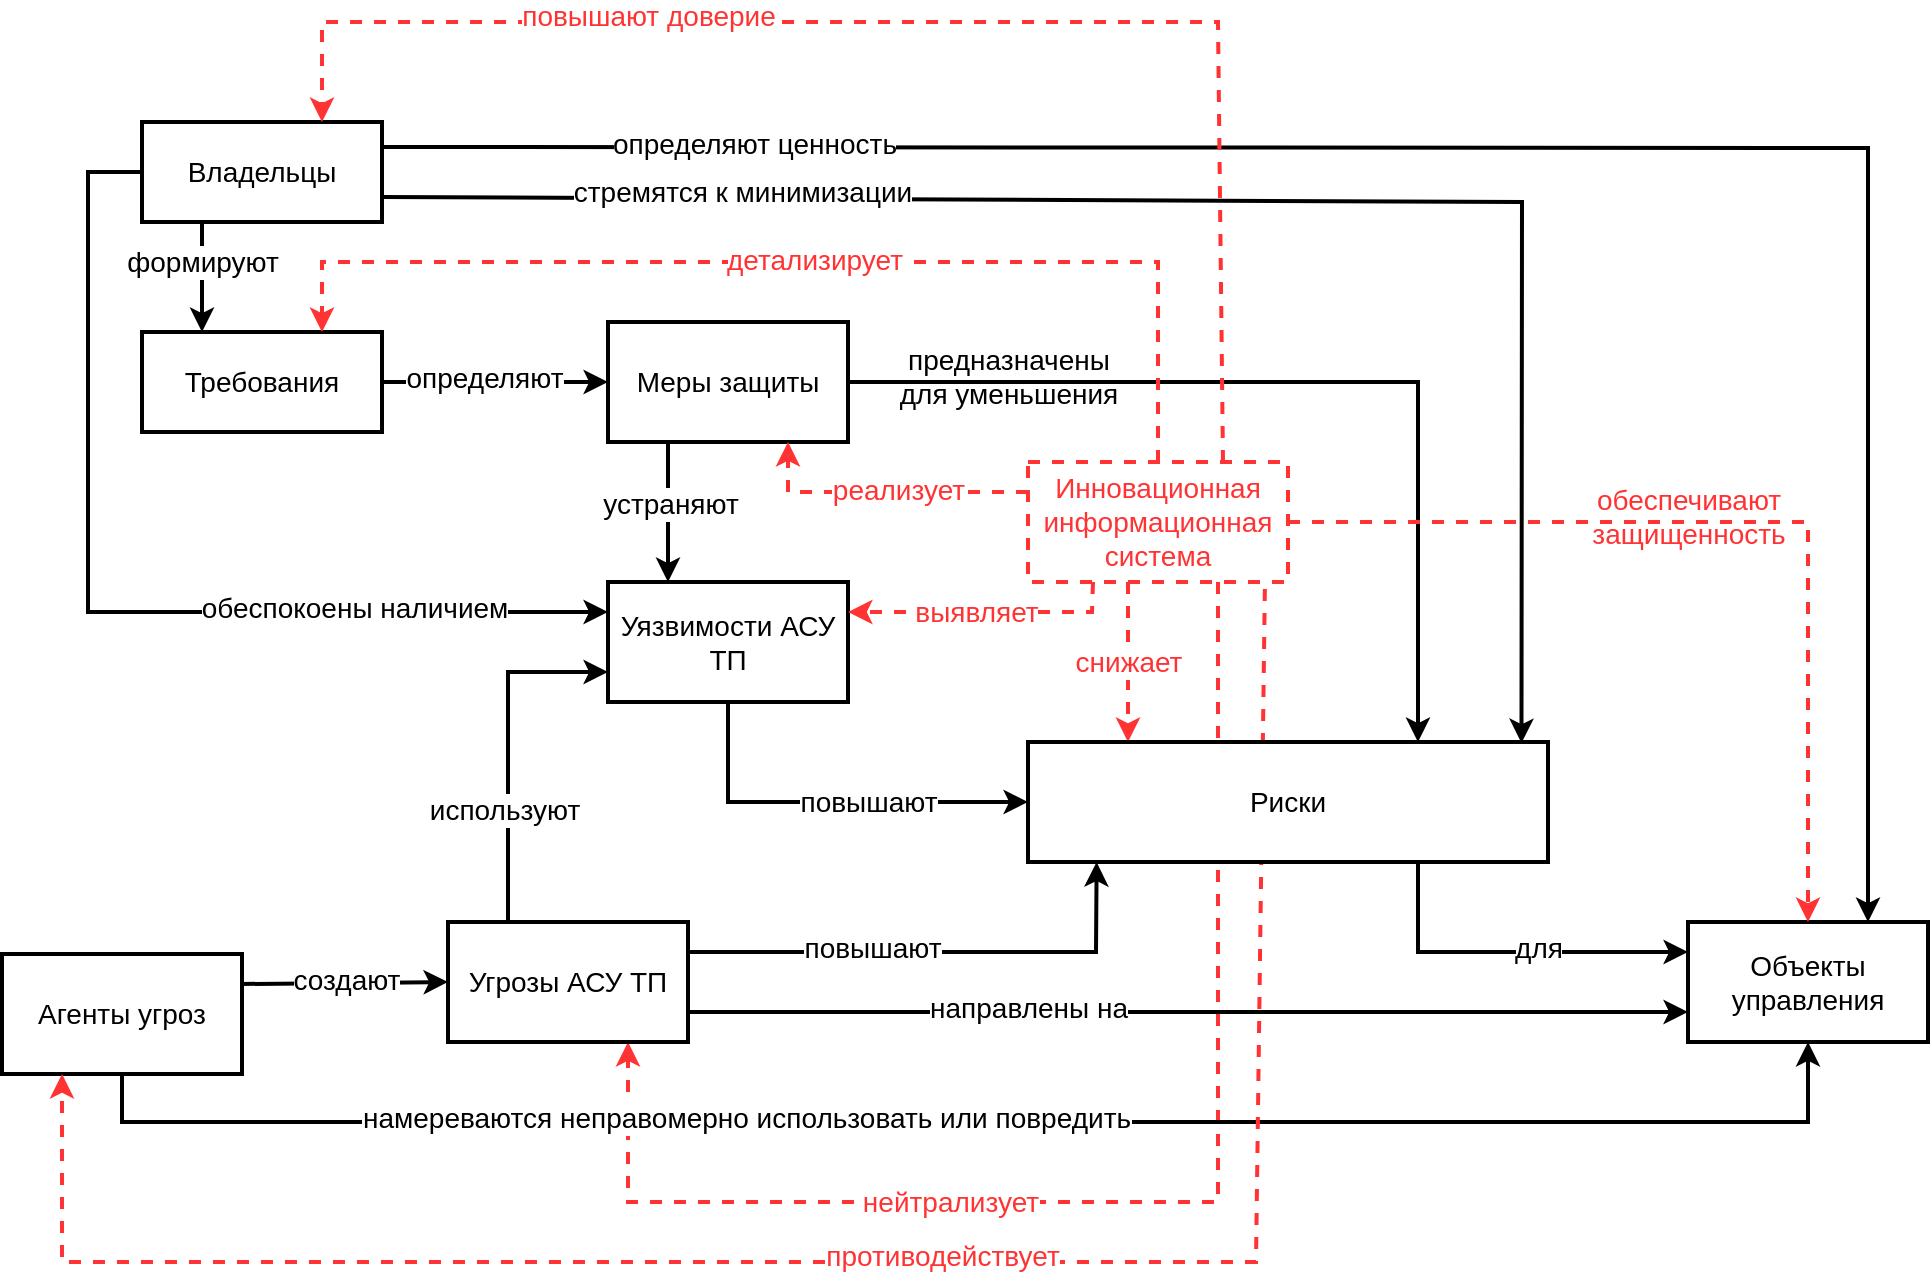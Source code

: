 <mxfile version="20.8.23" type="github" pages="2">
  <diagram id="_FuMK1yO9MMfsCDlHn89" name="Рисунок 1">
    <mxGraphModel dx="794" dy="430" grid="1" gridSize="10" guides="1" tooltips="1" connect="1" arrows="1" fold="1" page="1" pageScale="1" pageWidth="827" pageHeight="1169" math="0" shadow="0">
      <root>
        <mxCell id="0" />
        <mxCell id="1" parent="0" />
        <mxCell id="qNDe6ao0udIDiPP7HFIi-1" value="" style="endArrow=classic;html=1;rounded=0;dashed=1;strokeColor=#FF3333;strokeWidth=2;fontSize=14;fontColor=#FF3333;exitX=0.75;exitY=1;exitDx=0;exitDy=0;entryX=0.75;entryY=1;entryDx=0;entryDy=0;" parent="1" edge="1">
          <mxGeometry width="50" height="50" relative="1" as="geometry">
            <mxPoint x="1205" y="320" as="sourcePoint" />
            <mxPoint x="910" y="550" as="targetPoint" />
            <Array as="points">
              <mxPoint x="1205" y="630" />
              <mxPoint x="910" y="630" />
            </Array>
          </mxGeometry>
        </mxCell>
        <mxCell id="qNDe6ao0udIDiPP7HFIi-2" value="нейтрализует" style="edgeLabel;html=1;align=center;verticalAlign=middle;resizable=0;points=[];fontSize=14;fontColor=#FF3333;" parent="qNDe6ao0udIDiPP7HFIi-1" vertex="1" connectable="0">
          <mxGeometry x="0.493" y="1" relative="1" as="geometry">
            <mxPoint x="67" y="-1" as="offset" />
          </mxGeometry>
        </mxCell>
        <mxCell id="qNDe6ao0udIDiPP7HFIi-3" value="&lt;font style=&quot;font-size: 14px;&quot;&gt;Владельцы&lt;/font&gt;" style="rounded=0;whiteSpace=wrap;html=1;strokeWidth=2;" parent="1" vertex="1">
          <mxGeometry x="667" y="90" width="120" height="50" as="geometry" />
        </mxCell>
        <mxCell id="qNDe6ao0udIDiPP7HFIi-4" value="&lt;font style=&quot;font-size: 14px;&quot;&gt;Требования&lt;/font&gt;" style="rounded=0;whiteSpace=wrap;html=1;strokeWidth=2;fontSize=13;" parent="1" vertex="1">
          <mxGeometry x="667" y="195" width="120" height="50" as="geometry" />
        </mxCell>
        <mxCell id="qNDe6ao0udIDiPP7HFIi-5" value="" style="endArrow=classic;html=1;rounded=0;fontSize=14;exitX=0.25;exitY=1;exitDx=0;exitDy=0;entryX=0.25;entryY=0;entryDx=0;entryDy=0;strokeWidth=2;" parent="1" source="qNDe6ao0udIDiPP7HFIi-3" target="qNDe6ao0udIDiPP7HFIi-4" edge="1">
          <mxGeometry width="50" height="50" relative="1" as="geometry">
            <mxPoint x="420" y="180" as="sourcePoint" />
            <mxPoint x="470" y="130" as="targetPoint" />
          </mxGeometry>
        </mxCell>
        <mxCell id="qNDe6ao0udIDiPP7HFIi-6" value="формируют" style="edgeLabel;html=1;align=center;verticalAlign=middle;resizable=0;points=[];fontSize=14;labelBackgroundColor=default;labelBorderColor=none;" parent="qNDe6ao0udIDiPP7HFIi-5" vertex="1" connectable="0">
          <mxGeometry x="-0.633" y="-3" relative="1" as="geometry">
            <mxPoint x="3" y="10" as="offset" />
          </mxGeometry>
        </mxCell>
        <mxCell id="qNDe6ao0udIDiPP7HFIi-7" value="Меры защиты" style="rounded=0;whiteSpace=wrap;html=1;labelBackgroundColor=default;labelBorderColor=none;strokeWidth=2;fontSize=14;" parent="1" vertex="1">
          <mxGeometry x="900" y="190" width="120" height="60" as="geometry" />
        </mxCell>
        <mxCell id="qNDe6ao0udIDiPP7HFIi-8" value="" style="endArrow=classic;html=1;rounded=0;strokeWidth=2;fontSize=14;entryX=0;entryY=0.5;entryDx=0;entryDy=0;exitX=1;exitY=0.5;exitDx=0;exitDy=0;" parent="1" source="qNDe6ao0udIDiPP7HFIi-4" target="qNDe6ao0udIDiPP7HFIi-7" edge="1">
          <mxGeometry width="50" height="50" relative="1" as="geometry">
            <mxPoint x="560" y="180" as="sourcePoint" />
            <mxPoint x="610" y="130" as="targetPoint" />
          </mxGeometry>
        </mxCell>
        <mxCell id="qNDe6ao0udIDiPP7HFIi-9" value="определяют" style="edgeLabel;html=1;align=center;verticalAlign=middle;resizable=0;points=[];fontSize=14;" parent="qNDe6ao0udIDiPP7HFIi-8" vertex="1" connectable="0">
          <mxGeometry x="-0.331" y="2" relative="1" as="geometry">
            <mxPoint x="13" as="offset" />
          </mxGeometry>
        </mxCell>
        <mxCell id="qNDe6ao0udIDiPP7HFIi-10" value="Уязвимости АСУ ТП" style="rounded=0;whiteSpace=wrap;html=1;labelBackgroundColor=default;labelBorderColor=none;strokeWidth=2;fontSize=14;" parent="1" vertex="1">
          <mxGeometry x="900" y="320" width="120" height="60" as="geometry" />
        </mxCell>
        <mxCell id="qNDe6ao0udIDiPP7HFIi-11" value="" style="endArrow=classic;html=1;rounded=0;strokeWidth=2;fontSize=14;entryX=0.25;entryY=0;entryDx=0;entryDy=0;exitX=0.25;exitY=1;exitDx=0;exitDy=0;" parent="1" source="qNDe6ao0udIDiPP7HFIi-7" target="qNDe6ao0udIDiPP7HFIi-10" edge="1">
          <mxGeometry width="50" height="50" relative="1" as="geometry">
            <mxPoint x="540" y="150" as="sourcePoint" />
            <mxPoint x="590" y="100" as="targetPoint" />
          </mxGeometry>
        </mxCell>
        <mxCell id="qNDe6ao0udIDiPP7HFIi-12" value="устраняют" style="edgeLabel;html=1;align=center;verticalAlign=middle;resizable=0;points=[];fontSize=14;" parent="qNDe6ao0udIDiPP7HFIi-11" vertex="1" connectable="0">
          <mxGeometry x="0.224" y="1" relative="1" as="geometry">
            <mxPoint y="-12" as="offset" />
          </mxGeometry>
        </mxCell>
        <mxCell id="qNDe6ao0udIDiPP7HFIi-13" value="" style="endArrow=classic;html=1;rounded=0;strokeWidth=2;fontSize=14;exitX=0;exitY=0.5;exitDx=0;exitDy=0;entryX=0;entryY=0.25;entryDx=0;entryDy=0;" parent="1" source="qNDe6ao0udIDiPP7HFIi-3" target="qNDe6ao0udIDiPP7HFIi-10" edge="1">
          <mxGeometry width="50" height="50" relative="1" as="geometry">
            <mxPoint x="480" y="210" as="sourcePoint" />
            <mxPoint x="530" y="160" as="targetPoint" />
            <Array as="points">
              <mxPoint x="640" y="115" />
              <mxPoint x="640" y="335" />
            </Array>
          </mxGeometry>
        </mxCell>
        <mxCell id="qNDe6ao0udIDiPP7HFIi-14" value="обеспокоены наличием" style="edgeLabel;html=1;align=center;verticalAlign=middle;resizable=0;points=[];fontSize=14;" parent="qNDe6ao0udIDiPP7HFIi-13" vertex="1" connectable="0">
          <mxGeometry x="0.243" y="-1" relative="1" as="geometry">
            <mxPoint x="65" y="-3" as="offset" />
          </mxGeometry>
        </mxCell>
        <mxCell id="qNDe6ao0udIDiPP7HFIi-15" value="" style="endArrow=classic;html=1;rounded=0;strokeWidth=2;fontSize=14;exitX=0.5;exitY=1;exitDx=0;exitDy=0;entryX=0;entryY=0.5;entryDx=0;entryDy=0;" parent="1" source="qNDe6ao0udIDiPP7HFIi-10" target="qNDe6ao0udIDiPP7HFIi-53" edge="1">
          <mxGeometry width="50" height="50" relative="1" as="geometry">
            <mxPoint x="660" y="230" as="sourcePoint" />
            <mxPoint x="710" y="180" as="targetPoint" />
            <Array as="points">
              <mxPoint x="960" y="430" />
            </Array>
          </mxGeometry>
        </mxCell>
        <mxCell id="qNDe6ao0udIDiPP7HFIi-16" value="повышают" style="edgeLabel;html=1;align=center;verticalAlign=middle;resizable=0;points=[];fontSize=14;" parent="qNDe6ao0udIDiPP7HFIi-15" vertex="1" connectable="0">
          <mxGeometry x="-0.129" y="4" relative="1" as="geometry">
            <mxPoint x="33" y="4" as="offset" />
          </mxGeometry>
        </mxCell>
        <mxCell id="qNDe6ao0udIDiPP7HFIi-17" value="Угрозы АСУ ТП" style="rounded=0;whiteSpace=wrap;html=1;labelBackgroundColor=default;labelBorderColor=none;strokeWidth=2;fontSize=14;" parent="1" vertex="1">
          <mxGeometry x="820" y="490" width="120" height="60" as="geometry" />
        </mxCell>
        <mxCell id="qNDe6ao0udIDiPP7HFIi-18" value="" style="endArrow=classic;html=1;rounded=0;strokeWidth=2;fontSize=14;entryX=0;entryY=0.75;entryDx=0;entryDy=0;exitX=0.25;exitY=0;exitDx=0;exitDy=0;" parent="1" source="qNDe6ao0udIDiPP7HFIi-17" target="qNDe6ao0udIDiPP7HFIi-10" edge="1">
          <mxGeometry width="50" height="50" relative="1" as="geometry">
            <mxPoint x="740" y="380" as="sourcePoint" />
            <mxPoint x="790" y="330" as="targetPoint" />
            <Array as="points">
              <mxPoint x="850" y="365" />
            </Array>
          </mxGeometry>
        </mxCell>
        <mxCell id="qNDe6ao0udIDiPP7HFIi-19" value="используют" style="edgeLabel;html=1;align=center;verticalAlign=middle;resizable=0;points=[];fontSize=14;" parent="qNDe6ao0udIDiPP7HFIi-18" vertex="1" connectable="0">
          <mxGeometry x="-0.354" y="2" relative="1" as="geometry">
            <mxPoint as="offset" />
          </mxGeometry>
        </mxCell>
        <mxCell id="qNDe6ao0udIDiPP7HFIi-20" value="" style="endArrow=classic;html=1;rounded=0;strokeWidth=2;fontSize=14;entryX=0.132;entryY=1.001;entryDx=0;entryDy=0;exitX=1;exitY=0.25;exitDx=0;exitDy=0;entryPerimeter=0;" parent="1" source="qNDe6ao0udIDiPP7HFIi-17" target="qNDe6ao0udIDiPP7HFIi-53" edge="1">
          <mxGeometry width="50" height="50" relative="1" as="geometry">
            <mxPoint x="680" y="330" as="sourcePoint" />
            <mxPoint x="730" y="280" as="targetPoint" />
            <Array as="points">
              <mxPoint x="1144" y="505" />
            </Array>
          </mxGeometry>
        </mxCell>
        <mxCell id="qNDe6ao0udIDiPP7HFIi-21" value="повышают" style="edgeLabel;html=1;align=center;verticalAlign=middle;resizable=0;points=[];fontSize=14;" parent="qNDe6ao0udIDiPP7HFIi-20" vertex="1" connectable="0">
          <mxGeometry x="-0.563" y="2" relative="1" as="geometry">
            <mxPoint x="37" as="offset" />
          </mxGeometry>
        </mxCell>
        <mxCell id="qNDe6ao0udIDiPP7HFIi-22" value="Объекты управления" style="rounded=0;whiteSpace=wrap;html=1;labelBackgroundColor=default;labelBorderColor=none;strokeWidth=2;fontSize=14;" parent="1" vertex="1">
          <mxGeometry x="1440" y="490" width="120" height="60" as="geometry" />
        </mxCell>
        <mxCell id="qNDe6ao0udIDiPP7HFIi-23" value="" style="endArrow=classic;html=1;rounded=0;strokeWidth=2;fontSize=14;entryX=0;entryY=0.25;entryDx=0;entryDy=0;exitX=0.75;exitY=1;exitDx=0;exitDy=0;" parent="1" source="qNDe6ao0udIDiPP7HFIi-53" target="qNDe6ao0udIDiPP7HFIi-22" edge="1">
          <mxGeometry width="50" height="50" relative="1" as="geometry">
            <mxPoint x="1200" y="460" as="sourcePoint" />
            <mxPoint x="990" y="350" as="targetPoint" />
            <Array as="points">
              <mxPoint x="1305" y="505" />
            </Array>
          </mxGeometry>
        </mxCell>
        <mxCell id="qNDe6ao0udIDiPP7HFIi-24" value="для" style="edgeLabel;html=1;align=center;verticalAlign=middle;resizable=0;points=[];fontSize=14;" parent="qNDe6ao0udIDiPP7HFIi-23" vertex="1" connectable="0">
          <mxGeometry x="0.039" y="-1" relative="1" as="geometry">
            <mxPoint x="11" y="-3" as="offset" />
          </mxGeometry>
        </mxCell>
        <mxCell id="qNDe6ao0udIDiPP7HFIi-25" value="" style="endArrow=classic;html=1;rounded=0;strokeWidth=2;fontSize=14;entryX=0;entryY=0.75;entryDx=0;entryDy=0;exitX=1;exitY=0.75;exitDx=0;exitDy=0;" parent="1" source="qNDe6ao0udIDiPP7HFIi-17" target="qNDe6ao0udIDiPP7HFIi-22" edge="1">
          <mxGeometry width="50" height="50" relative="1" as="geometry">
            <mxPoint x="910" y="420" as="sourcePoint" />
            <mxPoint x="960" y="370" as="targetPoint" />
          </mxGeometry>
        </mxCell>
        <mxCell id="qNDe6ao0udIDiPP7HFIi-26" value="направлены на" style="edgeLabel;html=1;align=center;verticalAlign=middle;resizable=0;points=[];fontSize=14;" parent="qNDe6ao0udIDiPP7HFIi-25" vertex="1" connectable="0">
          <mxGeometry x="-0.122" relative="1" as="geometry">
            <mxPoint x="-50" y="-2" as="offset" />
          </mxGeometry>
        </mxCell>
        <mxCell id="qNDe6ao0udIDiPP7HFIi-27" value="Инновационная информационная система" style="rounded=0;whiteSpace=wrap;html=1;labelBackgroundColor=none;labelBorderColor=none;strokeWidth=2;fontSize=14;fontColor=#FF3333;strokeColor=#FF3333;dashed=1;" parent="1" vertex="1">
          <mxGeometry x="1110" y="260" width="130" height="60" as="geometry" />
        </mxCell>
        <mxCell id="qNDe6ao0udIDiPP7HFIi-28" value="" style="endArrow=classic;html=1;rounded=0;strokeWidth=2;fontSize=14;fontColor=#FF3333;entryX=0.75;entryY=1;entryDx=0;entryDy=0;exitX=0;exitY=0.25;exitDx=0;exitDy=0;strokeColor=#FF3333;dashed=1;" parent="1" source="qNDe6ao0udIDiPP7HFIi-27" target="qNDe6ao0udIDiPP7HFIi-7" edge="1">
          <mxGeometry width="50" height="50" relative="1" as="geometry">
            <mxPoint x="880" y="280" as="sourcePoint" />
            <mxPoint x="930" y="230" as="targetPoint" />
            <Array as="points">
              <mxPoint x="990" y="275" />
            </Array>
          </mxGeometry>
        </mxCell>
        <mxCell id="qNDe6ao0udIDiPP7HFIi-29" value="реализует" style="edgeLabel;html=1;align=center;verticalAlign=middle;resizable=0;points=[];fontSize=14;fontColor=#FF3333;" parent="qNDe6ao0udIDiPP7HFIi-28" vertex="1" connectable="0">
          <mxGeometry x="0.062" relative="1" as="geometry">
            <mxPoint x="12" y="-1" as="offset" />
          </mxGeometry>
        </mxCell>
        <mxCell id="qNDe6ao0udIDiPP7HFIi-30" value="" style="endArrow=classic;html=1;rounded=0;dashed=1;strokeColor=#FF3333;strokeWidth=2;fontSize=14;fontColor=#FF3333;entryX=1;entryY=0.25;entryDx=0;entryDy=0;exitX=0.25;exitY=1;exitDx=0;exitDy=0;" parent="1" source="qNDe6ao0udIDiPP7HFIi-27" target="qNDe6ao0udIDiPP7HFIi-10" edge="1">
          <mxGeometry width="50" height="50" relative="1" as="geometry">
            <mxPoint x="840" y="300" as="sourcePoint" />
            <mxPoint x="890" y="250" as="targetPoint" />
            <Array as="points">
              <mxPoint x="1142" y="335" />
            </Array>
          </mxGeometry>
        </mxCell>
        <mxCell id="qNDe6ao0udIDiPP7HFIi-31" value="выявляет" style="edgeLabel;html=1;align=center;verticalAlign=middle;resizable=0;points=[];fontSize=14;fontColor=#FF3333;" parent="qNDe6ao0udIDiPP7HFIi-30" vertex="1" connectable="0">
          <mxGeometry x="0.275" y="3" relative="1" as="geometry">
            <mxPoint x="14" y="-3" as="offset" />
          </mxGeometry>
        </mxCell>
        <mxCell id="qNDe6ao0udIDiPP7HFIi-32" value="" style="endArrow=classic;html=1;rounded=0;dashed=1;strokeColor=#FF3333;strokeWidth=2;fontSize=14;fontColor=#FF3333;entryX=0.25;entryY=0;entryDx=0;entryDy=0;exitX=0.5;exitY=1;exitDx=0;exitDy=0;" parent="1" edge="1">
          <mxGeometry width="50" height="50" relative="1" as="geometry">
            <mxPoint x="1160" y="320" as="sourcePoint" />
            <mxPoint x="1160" y="400" as="targetPoint" />
          </mxGeometry>
        </mxCell>
        <mxCell id="qNDe6ao0udIDiPP7HFIi-33" value="снижает" style="edgeLabel;html=1;align=center;verticalAlign=middle;resizable=0;points=[];fontSize=14;fontColor=#FF3333;" parent="qNDe6ao0udIDiPP7HFIi-32" vertex="1" connectable="0">
          <mxGeometry x="0.279" y="-1" relative="1" as="geometry">
            <mxPoint x="1" y="-11" as="offset" />
          </mxGeometry>
        </mxCell>
        <mxCell id="qNDe6ao0udIDiPP7HFIi-34" value="" style="endArrow=classic;html=1;rounded=0;strokeColor=#000000;strokeWidth=2;fontSize=14;fontColor=#FF3333;entryX=0.75;entryY=0;entryDx=0;entryDy=0;exitX=1;exitY=0.5;exitDx=0;exitDy=0;" parent="1" source="qNDe6ao0udIDiPP7HFIi-7" target="qNDe6ao0udIDiPP7HFIi-53" edge="1">
          <mxGeometry width="50" height="50" relative="1" as="geometry">
            <mxPoint x="870" y="310" as="sourcePoint" />
            <mxPoint x="920" y="260" as="targetPoint" />
            <Array as="points">
              <mxPoint x="1305" y="220" />
            </Array>
          </mxGeometry>
        </mxCell>
        <mxCell id="qNDe6ao0udIDiPP7HFIi-35" value="предназначены &lt;br&gt;для уменьшения" style="edgeLabel;html=1;align=center;verticalAlign=middle;resizable=0;points=[];fontSize=14;fontColor=#000000;labelBackgroundColor=none;" parent="qNDe6ao0udIDiPP7HFIi-34" vertex="1" connectable="0">
          <mxGeometry x="-0.727" y="-3" relative="1" as="geometry">
            <mxPoint x="16" y="-6" as="offset" />
          </mxGeometry>
        </mxCell>
        <mxCell id="qNDe6ao0udIDiPP7HFIi-36" value="Агенты угроз" style="rounded=0;whiteSpace=wrap;html=1;labelBackgroundColor=none;labelBorderColor=none;strokeColor=#000000;strokeWidth=2;fontSize=14;fontColor=#000000;" parent="1" vertex="1">
          <mxGeometry x="597" y="506" width="120" height="60" as="geometry" />
        </mxCell>
        <mxCell id="qNDe6ao0udIDiPP7HFIi-37" value="" style="endArrow=classic;html=1;rounded=0;strokeColor=#000000;strokeWidth=2;fontSize=14;fontColor=#000000;entryX=0;entryY=0.5;entryDx=0;entryDy=0;exitX=1;exitY=0.25;exitDx=0;exitDy=0;" parent="1" source="qNDe6ao0udIDiPP7HFIi-36" target="qNDe6ao0udIDiPP7HFIi-17" edge="1">
          <mxGeometry width="50" height="50" relative="1" as="geometry">
            <mxPoint x="470" y="450" as="sourcePoint" />
            <mxPoint x="520" y="400" as="targetPoint" />
          </mxGeometry>
        </mxCell>
        <mxCell id="qNDe6ao0udIDiPP7HFIi-38" value="создают" style="edgeLabel;html=1;align=center;verticalAlign=middle;resizable=0;points=[];fontSize=14;fontColor=#000000;" parent="qNDe6ao0udIDiPP7HFIi-37" vertex="1" connectable="0">
          <mxGeometry x="-0.244" y="3" relative="1" as="geometry">
            <mxPoint x="13" y="1" as="offset" />
          </mxGeometry>
        </mxCell>
        <mxCell id="qNDe6ao0udIDiPP7HFIi-39" value="" style="endArrow=classic;html=1;rounded=0;strokeColor=#000000;strokeWidth=2;fontSize=14;fontColor=#000000;exitX=1;exitY=0.25;exitDx=0;exitDy=0;entryX=0.75;entryY=0;entryDx=0;entryDy=0;" parent="1" source="qNDe6ao0udIDiPP7HFIi-3" target="qNDe6ao0udIDiPP7HFIi-22" edge="1">
          <mxGeometry width="50" height="50" relative="1" as="geometry">
            <mxPoint x="1150" y="380" as="sourcePoint" />
            <mxPoint x="1200" y="330" as="targetPoint" />
            <Array as="points">
              <mxPoint x="1530" y="103" />
            </Array>
          </mxGeometry>
        </mxCell>
        <mxCell id="qNDe6ao0udIDiPP7HFIi-40" value="определяют ценность" style="edgeLabel;html=1;align=center;verticalAlign=middle;resizable=0;points=[];fontSize=14;fontColor=#000000;" parent="qNDe6ao0udIDiPP7HFIi-39" vertex="1" connectable="0">
          <mxGeometry x="-0.671" y="2" relative="1" as="geometry">
            <mxPoint as="offset" />
          </mxGeometry>
        </mxCell>
        <mxCell id="qNDe6ao0udIDiPP7HFIi-41" value="" style="endArrow=classic;html=1;rounded=0;strokeColor=#000000;strokeWidth=2;fontSize=14;fontColor=#000000;exitX=1;exitY=0.75;exitDx=0;exitDy=0;entryX=0.949;entryY=0.009;entryDx=0;entryDy=0;entryPerimeter=0;" parent="1" source="qNDe6ao0udIDiPP7HFIi-3" target="qNDe6ao0udIDiPP7HFIi-53" edge="1">
          <mxGeometry width="50" height="50" relative="1" as="geometry">
            <mxPoint x="880" y="350" as="sourcePoint" />
            <mxPoint x="930" y="300" as="targetPoint" />
            <Array as="points">
              <mxPoint x="1357" y="130" />
            </Array>
          </mxGeometry>
        </mxCell>
        <mxCell id="qNDe6ao0udIDiPP7HFIi-42" value="стремятся к минимизации" style="edgeLabel;html=1;align=center;verticalAlign=middle;resizable=0;points=[];fontSize=14;fontColor=#000000;" parent="qNDe6ao0udIDiPP7HFIi-41" vertex="1" connectable="0">
          <mxGeometry x="-0.761" y="3" relative="1" as="geometry">
            <mxPoint x="79" as="offset" />
          </mxGeometry>
        </mxCell>
        <mxCell id="qNDe6ao0udIDiPP7HFIi-43" value="" style="endArrow=classic;html=1;rounded=0;strokeColor=#000000;strokeWidth=2;fontSize=14;fontColor=#000000;exitX=0.5;exitY=1;exitDx=0;exitDy=0;entryX=0.5;entryY=1;entryDx=0;entryDy=0;" parent="1" source="qNDe6ao0udIDiPP7HFIi-36" target="qNDe6ao0udIDiPP7HFIi-22" edge="1">
          <mxGeometry width="50" height="50" relative="1" as="geometry">
            <mxPoint x="650" y="450" as="sourcePoint" />
            <mxPoint x="700" y="400" as="targetPoint" />
            <Array as="points">
              <mxPoint x="657" y="590" />
              <mxPoint x="1500" y="590" />
            </Array>
          </mxGeometry>
        </mxCell>
        <mxCell id="qNDe6ao0udIDiPP7HFIi-44" value="намереваются неправомерно использовать или повредить" style="edgeLabel;html=1;align=center;verticalAlign=middle;resizable=0;points=[];fontSize=14;fontColor=#000000;labelBackgroundColor=default;" parent="qNDe6ao0udIDiPP7HFIi-43" vertex="1" connectable="0">
          <mxGeometry x="-0.453" y="3" relative="1" as="geometry">
            <mxPoint x="88" y="1" as="offset" />
          </mxGeometry>
        </mxCell>
        <mxCell id="qNDe6ao0udIDiPP7HFIi-45" value="" style="endArrow=classic;html=1;rounded=0;strokeColor=#FF3333;strokeWidth=2;fontSize=14;fontColor=#000000;dashed=1;exitX=1;exitY=0.5;exitDx=0;exitDy=0;entryX=0.5;entryY=0;entryDx=0;entryDy=0;" parent="1" source="qNDe6ao0udIDiPP7HFIi-27" target="qNDe6ao0udIDiPP7HFIi-22" edge="1">
          <mxGeometry width="50" height="50" relative="1" as="geometry">
            <mxPoint x="1210" y="390" as="sourcePoint" />
            <mxPoint x="1260" y="340" as="targetPoint" />
            <Array as="points">
              <mxPoint x="1500" y="290" />
            </Array>
          </mxGeometry>
        </mxCell>
        <mxCell id="qNDe6ao0udIDiPP7HFIi-46" value="обеспечивают &lt;br&gt;защищенность" style="edgeLabel;html=1;align=center;verticalAlign=middle;resizable=0;points=[];fontSize=14;fontColor=#FF3333;labelBackgroundColor=none;" parent="qNDe6ao0udIDiPP7HFIi-45" vertex="1" connectable="0">
          <mxGeometry x="-0.574" y="2" relative="1" as="geometry">
            <mxPoint x="102" y="-1" as="offset" />
          </mxGeometry>
        </mxCell>
        <mxCell id="qNDe6ao0udIDiPP7HFIi-47" value="" style="endArrow=classic;html=1;rounded=0;dashed=1;strokeColor=#FF3333;strokeWidth=2;fontSize=14;fontColor=#FF3333;entryX=0.75;entryY=0;entryDx=0;entryDy=0;exitX=0.75;exitY=0;exitDx=0;exitDy=0;" parent="1" source="qNDe6ao0udIDiPP7HFIi-27" target="qNDe6ao0udIDiPP7HFIi-3" edge="1">
          <mxGeometry width="50" height="50" relative="1" as="geometry">
            <mxPoint x="1040" y="380" as="sourcePoint" />
            <mxPoint x="1090" y="330" as="targetPoint" />
            <Array as="points">
              <mxPoint x="1205" y="40" />
              <mxPoint x="757" y="40" />
            </Array>
          </mxGeometry>
        </mxCell>
        <mxCell id="qNDe6ao0udIDiPP7HFIi-48" value="повышают доверие" style="edgeLabel;html=1;align=center;verticalAlign=middle;resizable=0;points=[];fontSize=14;fontColor=#FF3333;" parent="qNDe6ao0udIDiPP7HFIi-47" vertex="1" connectable="0">
          <mxGeometry x="0.406" y="-3" relative="1" as="geometry">
            <mxPoint as="offset" />
          </mxGeometry>
        </mxCell>
        <mxCell id="qNDe6ao0udIDiPP7HFIi-49" value="" style="endArrow=classic;html=1;rounded=0;dashed=1;strokeColor=#FF3333;strokeWidth=2;fontSize=14;fontColor=#FF3333;entryX=0.75;entryY=0;entryDx=0;entryDy=0;exitX=0.5;exitY=0;exitDx=0;exitDy=0;" parent="1" source="qNDe6ao0udIDiPP7HFIi-27" target="qNDe6ao0udIDiPP7HFIi-4" edge="1">
          <mxGeometry width="50" height="50" relative="1" as="geometry">
            <mxPoint x="990" y="240" as="sourcePoint" />
            <mxPoint x="1040" y="190" as="targetPoint" />
            <Array as="points">
              <mxPoint x="1175" y="160" />
              <mxPoint x="757" y="160" />
            </Array>
          </mxGeometry>
        </mxCell>
        <mxCell id="qNDe6ao0udIDiPP7HFIi-50" value="детализирует" style="edgeLabel;html=1;align=center;verticalAlign=middle;resizable=0;points=[];fontSize=14;fontColor=#FF3333;" parent="qNDe6ao0udIDiPP7HFIi-49" vertex="1" connectable="0">
          <mxGeometry x="-0.014" relative="1" as="geometry">
            <mxPoint y="-1" as="offset" />
          </mxGeometry>
        </mxCell>
        <mxCell id="qNDe6ao0udIDiPP7HFIi-51" value="" style="endArrow=classic;html=1;rounded=0;dashed=1;strokeColor=#FF3333;strokeWidth=2;fontSize=14;fontColor=#FF3333;exitX=0.911;exitY=1.059;exitDx=0;exitDy=0;exitPerimeter=0;entryX=0.25;entryY=1;entryDx=0;entryDy=0;" parent="1" source="qNDe6ao0udIDiPP7HFIi-27" target="qNDe6ao0udIDiPP7HFIi-36" edge="1">
          <mxGeometry width="50" height="50" relative="1" as="geometry">
            <mxPoint x="1130" y="490" as="sourcePoint" />
            <mxPoint x="1180" y="440" as="targetPoint" />
            <Array as="points">
              <mxPoint x="1224" y="660" />
              <mxPoint x="627" y="660" />
            </Array>
          </mxGeometry>
        </mxCell>
        <mxCell id="qNDe6ao0udIDiPP7HFIi-52" value="противодействует" style="edgeLabel;html=1;align=center;verticalAlign=middle;resizable=0;points=[];fontSize=14;fontColor=#FF3333;" parent="qNDe6ao0udIDiPP7HFIi-51" vertex="1" connectable="0">
          <mxGeometry x="0.254" y="-4" relative="1" as="geometry">
            <mxPoint x="150" y="1" as="offset" />
          </mxGeometry>
        </mxCell>
        <mxCell id="qNDe6ao0udIDiPP7HFIi-53" value="Риски" style="rounded=0;whiteSpace=wrap;html=1;labelBackgroundColor=default;labelBorderColor=none;strokeWidth=2;fontSize=14;" parent="1" vertex="1">
          <mxGeometry x="1110" y="400" width="260" height="60" as="geometry" />
        </mxCell>
      </root>
    </mxGraphModel>
  </diagram>
  <diagram name="Рисунок 2" id="QRM4y5uNWgcde4-MNsDq">
    <mxGraphModel dx="1621" dy="430" grid="1" gridSize="10" guides="1" tooltips="1" connect="1" arrows="1" fold="1" page="1" pageScale="1" pageWidth="827" pageHeight="1169" math="0" shadow="0">
      <root>
        <mxCell id="0" />
        <mxCell id="1" parent="0" />
        <mxCell id="m5aZgQxhw55R0HQJS1Za-1" value="" style="rounded=0;whiteSpace=wrap;html=1;fontFamily=Helvetica;fontSize=14;labelBackgroundColor=none;fontColor=none;noLabel=1;dashed=1;strokeColor=#000000;" parent="1" vertex="1">
          <mxGeometry x="582" y="120" width="488" height="290" as="geometry" />
        </mxCell>
        <mxCell id="m5aZgQxhw55R0HQJS1Za-2" value="&lt;font style=&quot;font-size: 14px;&quot;&gt;Клиент&lt;/font&gt;" style="rounded=1;whiteSpace=wrap;html=1;fontFamily=Helvetica;strokeColor=#000000;" parent="1" vertex="1">
          <mxGeometry x="-170" y="170" width="110" height="320" as="geometry" />
        </mxCell>
        <mxCell id="m5aZgQxhw55R0HQJS1Za-3" value="&lt;span style=&quot;color: rgb(32, 33, 36); text-align: start; background-color: rgb(255, 255, 255);&quot;&gt;&lt;font style=&quot;font-size: 14px;&quot;&gt;Сеть доставки контента&lt;/font&gt;&lt;/span&gt;" style="rounded=1;whiteSpace=wrap;html=1;fontFamily=Helvetica;strokeColor=#000000;" parent="1" vertex="1">
          <mxGeometry x="60" y="430" width="120" height="60" as="geometry" />
        </mxCell>
        <mxCell id="m5aZgQxhw55R0HQJS1Za-4" value="" style="endArrow=classic;html=1;rounded=0;fontFamily=Helvetica;fontSize=14;exitX=0;exitY=0.5;exitDx=0;exitDy=0;strokeWidth=2;entryX=1.006;entryY=0.906;entryDx=0;entryDy=0;entryPerimeter=0;strokeColor=#000000;" parent="1" source="m5aZgQxhw55R0HQJS1Za-3" target="m5aZgQxhw55R0HQJS1Za-2" edge="1">
          <mxGeometry width="50" height="50" relative="1" as="geometry">
            <mxPoint x="110" y="460" as="sourcePoint" />
            <mxPoint x="20" y="460" as="targetPoint" />
          </mxGeometry>
        </mxCell>
        <mxCell id="hM84XzbRdQ5zdXYD_yCD-5" value="Предоставление &lt;br&gt;контента и услуг" style="edgeLabel;html=1;align=center;verticalAlign=middle;resizable=0;points=[];labelBackgroundColor=none;" vertex="1" connectable="0" parent="m5aZgQxhw55R0HQJS1Za-4">
          <mxGeometry x="0.315" y="-1" relative="1" as="geometry">
            <mxPoint x="20" as="offset" />
          </mxGeometry>
        </mxCell>
        <mxCell id="m5aZgQxhw55R0HQJS1Za-5" value="Статический контент" style="rounded=1;whiteSpace=wrap;html=1;fontFamily=Helvetica;fontSize=14;strokeColor=#000000;" parent="1" vertex="1">
          <mxGeometry x="340" y="430" width="120" height="60" as="geometry" />
        </mxCell>
        <mxCell id="m5aZgQxhw55R0HQJS1Za-6" style="edgeStyle=orthogonalEdgeStyle;rounded=0;orthogonalLoop=1;jettySize=auto;html=1;exitX=0.5;exitY=1;exitDx=0;exitDy=0;fontFamily=Helvetica;fontSize=14;strokeColor=#000000;" parent="1" source="m5aZgQxhw55R0HQJS1Za-3" target="m5aZgQxhw55R0HQJS1Za-3" edge="1">
          <mxGeometry relative="1" as="geometry" />
        </mxCell>
        <mxCell id="m5aZgQxhw55R0HQJS1Za-7" value="" style="endArrow=classic;html=1;rounded=0;fontFamily=Helvetica;fontSize=14;exitX=0;exitY=0.5;exitDx=0;exitDy=0;entryX=1;entryY=0.5;entryDx=0;entryDy=0;strokeWidth=2;strokeColor=#000000;" parent="1" source="m5aZgQxhw55R0HQJS1Za-5" target="m5aZgQxhw55R0HQJS1Za-3" edge="1">
          <mxGeometry width="50" height="50" relative="1" as="geometry">
            <mxPoint x="400" y="459.5" as="sourcePoint" />
            <mxPoint x="310" y="459.5" as="targetPoint" />
            <Array as="points">
              <mxPoint x="270" y="460" />
            </Array>
          </mxGeometry>
        </mxCell>
        <mxCell id="m5aZgQxhw55R0HQJS1Za-8" value="API шлюз" style="rounded=1;whiteSpace=wrap;html=1;fontFamily=Helvetica;fontSize=14;strokeColor=#000000;" parent="1" vertex="1">
          <mxGeometry x="340" y="170" width="135" height="220" as="geometry" />
        </mxCell>
        <mxCell id="m5aZgQxhw55R0HQJS1Za-9" value="" style="endArrow=classic;html=1;rounded=0;fontFamily=Helvetica;fontSize=14;entryX=-0.001;entryY=0.729;entryDx=0;entryDy=0;strokeWidth=2;exitX=1;exitY=0.5;exitDx=0;exitDy=0;strokeColor=#000000;startArrow=none;entryPerimeter=0;" parent="1" source="m5aZgQxhw55R0HQJS1Za-27" target="m5aZgQxhw55R0HQJS1Za-8" edge="1">
          <mxGeometry width="50" height="50" relative="1" as="geometry">
            <mxPoint x="20" y="335" as="sourcePoint" />
            <mxPoint x="290.405" y="330.16" as="targetPoint" />
          </mxGeometry>
        </mxCell>
        <mxCell id="hM84XzbRdQ5zdXYD_yCD-4" value="Информация о &lt;br&gt;задействованных серверах" style="edgeLabel;html=1;align=center;verticalAlign=middle;resizable=0;points=[];labelBackgroundColor=none;" vertex="1" connectable="0" parent="m5aZgQxhw55R0HQJS1Za-9">
          <mxGeometry x="-0.427" y="1" relative="1" as="geometry">
            <mxPoint x="26" y="1" as="offset" />
          </mxGeometry>
        </mxCell>
        <mxCell id="m5aZgQxhw55R0HQJS1Za-10" value="&lt;span style=&quot;color: rgb(77, 81, 86); font-family: arial, sans-serif; font-size: 14px; font-style: normal; font-variant-ligatures: normal; font-variant-caps: normal; font-weight: 400; letter-spacing: normal; orphans: 2; text-align: left; text-indent: 0px; text-transform: none; widows: 2; word-spacing: 0px; -webkit-text-stroke-width: 0px; background-color: rgb(255, 255, 255); text-decoration-thickness: initial; text-decoration-style: initial; text-decoration-color: initial; float: none; display: inline !important;&quot;&gt;Поставщик удостоверений&lt;/span&gt;" style="rounded=1;whiteSpace=wrap;html=1;fontFamily=Helvetica;fontSize=14;verticalAlign=top;strokeColor=#000000;" parent="1" vertex="1">
          <mxGeometry x="60" y="171" width="120" height="50" as="geometry" />
        </mxCell>
        <mxCell id="m5aZgQxhw55R0HQJS1Za-11" value="" style="endArrow=classic;html=1;rounded=0;fontFamily=Helvetica;fontSize=14;entryX=-0.002;entryY=0.114;entryDx=0;entryDy=0;entryPerimeter=0;exitX=1;exitY=0.5;exitDx=0;exitDy=0;strokeWidth=2;strokeColor=#000000;" parent="1" source="m5aZgQxhw55R0HQJS1Za-10" target="m5aZgQxhw55R0HQJS1Za-8" edge="1">
          <mxGeometry width="50" height="50" relative="1" as="geometry">
            <mxPoint x="65" y="260" as="sourcePoint" />
            <mxPoint x="289.595" y="194.64" as="targetPoint" />
          </mxGeometry>
        </mxCell>
        <mxCell id="hM84XzbRdQ5zdXYD_yCD-2" value="Данные для аутенфикации" style="edgeLabel;html=1;align=center;verticalAlign=middle;resizable=0;points=[];labelBackgroundColor=none;" vertex="1" connectable="0" parent="m5aZgQxhw55R0HQJS1Za-11">
          <mxGeometry x="-0.641" y="1" relative="1" as="geometry">
            <mxPoint x="45" y="-7" as="offset" />
          </mxGeometry>
        </mxCell>
        <mxCell id="m5aZgQxhw55R0HQJS1Za-12" value="" style="endArrow=classic;html=1;rounded=0;fontFamily=Helvetica;fontSize=14;entryX=0;entryY=0.5;entryDx=0;entryDy=0;exitX=1;exitY=0.078;exitDx=0;exitDy=0;exitPerimeter=0;strokeWidth=2;strokeColor=#000000;" parent="1" source="m5aZgQxhw55R0HQJS1Za-2" target="m5aZgQxhw55R0HQJS1Za-10" edge="1">
          <mxGeometry width="50" height="50" relative="1" as="geometry">
            <mxPoint x="30" y="194.8" as="sourcePoint" />
            <mxPoint x="100" y="195.1" as="targetPoint" />
          </mxGeometry>
        </mxCell>
        <mxCell id="hM84XzbRdQ5zdXYD_yCD-1" value="Запрос на &lt;br&gt;аутентификацию" style="edgeLabel;html=1;align=center;verticalAlign=middle;resizable=0;points=[];labelBackgroundColor=none;" vertex="1" connectable="0" parent="m5aZgQxhw55R0HQJS1Za-12">
          <mxGeometry x="-0.292" y="-1" relative="1" as="geometry">
            <mxPoint x="17" y="-3" as="offset" />
          </mxGeometry>
        </mxCell>
        <mxCell id="m5aZgQxhw55R0HQJS1Za-16" value="" style="endArrow=classic;html=1;rounded=0;fontFamily=Helvetica;fontSize=14;entryX=0;entryY=0.5;entryDx=0;entryDy=0;exitX=1;exitY=0.5;exitDx=0;exitDy=0;strokeWidth=2;strokeColor=#000000;" parent="1" source="m5aZgQxhw55R0HQJS1Za-14" target="m5aZgQxhw55R0HQJS1Za-17" edge="1">
          <mxGeometry width="50" height="50" relative="1" as="geometry">
            <mxPoint x="747" y="279.77" as="sourcePoint" />
            <mxPoint x="831.64" y="279.41" as="targetPoint" />
          </mxGeometry>
        </mxCell>
        <mxCell id="m5aZgQxhw55R0HQJS1Za-17" value="Удаленный сервис" style="rounded=1;whiteSpace=wrap;html=1;fontFamily=Helvetica;fontSize=14;strokeColor=#000000;" parent="1" vertex="1">
          <mxGeometry x="1140" y="250" width="120" height="60" as="geometry" />
        </mxCell>
        <mxCell id="m5aZgQxhw55R0HQJS1Za-18" value="Микросервисы" style="text;html=1;align=center;verticalAlign=middle;resizable=0;points=[];autosize=1;strokeColor=none;fillColor=none;fontSize=14;fontFamily=Helvetica;fontColor=none;" parent="1" vertex="1">
          <mxGeometry x="697" y="120" width="120" height="30" as="geometry" />
        </mxCell>
        <mxCell id="m5aZgQxhw55R0HQJS1Za-19" value="" style="endArrow=classic;html=1;rounded=0;fontFamily=Helvetica;fontSize=14;entryX=0;entryY=0.5;entryDx=0;entryDy=0;exitX=1;exitY=0.25;exitDx=0;exitDy=0;strokeWidth=2;strokeColor=#000000;" parent="1" source="m5aZgQxhw55R0HQJS1Za-8" target="m5aZgQxhw55R0HQJS1Za-13" edge="1">
          <mxGeometry width="50" height="50" relative="1" as="geometry">
            <mxPoint x="280" y="205.0" as="sourcePoint" />
            <mxPoint x="364.64" y="204.64" as="targetPoint" />
          </mxGeometry>
        </mxCell>
        <mxCell id="hM84XzbRdQ5zdXYD_yCD-6" value="Аутентификация&amp;nbsp;и&lt;br style=&quot;border-color: var(--border-color);&quot;&gt;авторизация" style="edgeLabel;html=1;align=center;verticalAlign=middle;resizable=0;points=[];labelBackgroundColor=none;" vertex="1" connectable="0" parent="m5aZgQxhw55R0HQJS1Za-19">
          <mxGeometry x="-0.584" relative="1" as="geometry">
            <mxPoint x="24" y="-26" as="offset" />
          </mxGeometry>
        </mxCell>
        <mxCell id="m5aZgQxhw55R0HQJS1Za-20" value="" style="endArrow=classic;html=1;rounded=0;fontFamily=Helvetica;fontSize=14;entryX=0;entryY=0.5;entryDx=0;entryDy=0;exitX=1;exitY=0.5;exitDx=0;exitDy=0;strokeWidth=2;strokeColor=#000000;" parent="1" source="m5aZgQxhw55R0HQJS1Za-8" target="m5aZgQxhw55R0HQJS1Za-14" edge="1">
          <mxGeometry width="50" height="50" relative="1" as="geometry">
            <mxPoint x="485" y="262.28" as="sourcePoint" />
            <mxPoint x="560" y="210" as="targetPoint" />
          </mxGeometry>
        </mxCell>
        <mxCell id="hM84XzbRdQ5zdXYD_yCD-11" value="API-запросы" style="edgeLabel;html=1;align=center;verticalAlign=middle;resizable=0;points=[];labelBackgroundColor=none;" vertex="1" connectable="0" parent="m5aZgQxhw55R0HQJS1Za-20">
          <mxGeometry x="-0.157" y="-2" relative="1" as="geometry">
            <mxPoint y="-13" as="offset" />
          </mxGeometry>
        </mxCell>
        <mxCell id="m5aZgQxhw55R0HQJS1Za-21" value="" style="endArrow=classic;html=1;rounded=0;fontFamily=Helvetica;fontSize=14;entryX=0;entryY=0.5;entryDx=0;entryDy=0;exitX=1;exitY=0.75;exitDx=0;exitDy=0;strokeWidth=2;strokeColor=#000000;" parent="1" source="m5aZgQxhw55R0HQJS1Za-8" target="m5aZgQxhw55R0HQJS1Za-15" edge="1">
          <mxGeometry width="50" height="50" relative="1" as="geometry">
            <mxPoint x="495" y="272.28" as="sourcePoint" />
            <mxPoint x="570" y="220" as="targetPoint" />
          </mxGeometry>
        </mxCell>
        <mxCell id="hM84XzbRdQ5zdXYD_yCD-8" value="Метаданные" style="edgeLabel;html=1;align=center;verticalAlign=middle;resizable=0;points=[];labelBackgroundColor=none;" vertex="1" connectable="0" parent="m5aZgQxhw55R0HQJS1Za-21">
          <mxGeometry x="-0.584" y="-1" relative="1" as="geometry">
            <mxPoint x="28" y="-12" as="offset" />
          </mxGeometry>
        </mxCell>
        <mxCell id="m5aZgQxhw55R0HQJS1Za-22" value="Управление" style="rounded=1;whiteSpace=wrap;html=1;labelBackgroundColor=none;fontFamily=Helvetica;fontSize=14;fontColor=none;strokeColor=#000000;" parent="1" vertex="1">
          <mxGeometry x="582" y="450" width="120" height="60" as="geometry" />
        </mxCell>
        <mxCell id="m5aZgQxhw55R0HQJS1Za-23" value="&lt;span style=&quot;font-family: arial, sans-serif; text-align: left; background-color: rgb(255, 255, 255);&quot;&gt;&lt;font color=&quot;#4d5156&quot;&gt;Протоколы обнаружения сервисов&lt;/font&gt;&lt;/span&gt;" style="rounded=0;whiteSpace=wrap;html=1;labelBackgroundColor=none;fontFamily=Helvetica;fontSize=14;fontColor=none;strokeColor=#000000;" parent="1" vertex="1">
          <mxGeometry x="928" y="450" width="120" height="60" as="geometry" />
        </mxCell>
        <mxCell id="m5aZgQxhw55R0HQJS1Za-24" value="" style="endArrow=classic;html=1;rounded=0;fontFamily=Helvetica;fontSize=14;exitX=0.5;exitY=0;exitDx=0;exitDy=0;strokeWidth=2;strokeColor=#000000;" parent="1" source="m5aZgQxhw55R0HQJS1Za-22" edge="1">
          <mxGeometry width="50" height="50" relative="1" as="geometry">
            <mxPoint x="552" y="345" as="sourcePoint" />
            <mxPoint x="642" y="410.0" as="targetPoint" />
          </mxGeometry>
        </mxCell>
        <mxCell id="m5aZgQxhw55R0HQJS1Za-25" value="" style="endArrow=classic;html=1;rounded=0;fontFamily=Helvetica;fontSize=14;exitX=1;exitY=0.5;exitDx=0;exitDy=0;strokeWidth=2;strokeColor=#000000;entryX=0;entryY=0.5;entryDx=0;entryDy=0;" parent="1" source="m5aZgQxhw55R0HQJS1Za-22" target="m5aZgQxhw55R0HQJS1Za-23" edge="1">
          <mxGeometry width="50" height="50" relative="1" as="geometry">
            <mxPoint x="637" y="460" as="sourcePoint" />
            <mxPoint x="636.935" y="419.97" as="targetPoint" />
          </mxGeometry>
        </mxCell>
        <mxCell id="m5aZgQxhw55R0HQJS1Za-26" value="" style="endArrow=classic;html=1;rounded=0;fontFamily=Helvetica;fontSize=14;strokeWidth=2;strokeColor=#000000;entryX=0.5;entryY=0;entryDx=0;entryDy=0;exitX=0.831;exitY=1.005;exitDx=0;exitDy=0;exitPerimeter=0;" parent="1" source="m5aZgQxhw55R0HQJS1Za-1" target="m5aZgQxhw55R0HQJS1Za-23" edge="1">
          <mxGeometry width="50" height="50" relative="1" as="geometry">
            <mxPoint x="877" y="420" as="sourcePoint" />
            <mxPoint x="737" y="490" as="targetPoint" />
          </mxGeometry>
        </mxCell>
        <mxCell id="m5aZgQxhw55R0HQJS1Za-27" value="Балансировщик" style="rounded=1;whiteSpace=wrap;html=1;fontFamily=Helvetica;fontSize=14;strokeColor=#000000;" parent="1" vertex="1">
          <mxGeometry x="60" y="301.5" width="120" height="57" as="geometry" />
        </mxCell>
        <mxCell id="m5aZgQxhw55R0HQJS1Za-28" value="" style="endArrow=classic;html=1;rounded=0;fontFamily=Helvetica;fontSize=14;entryX=0;entryY=0.5;entryDx=0;entryDy=0;strokeWidth=2;exitX=1;exitY=0.5;exitDx=0;exitDy=0;strokeColor=#000000;endFill=1;" parent="1" source="m5aZgQxhw55R0HQJS1Za-2" target="m5aZgQxhw55R0HQJS1Za-27" edge="1">
          <mxGeometry width="50" height="50" relative="1" as="geometry">
            <mxPoint x="70" y="330" as="sourcePoint" />
            <mxPoint x="305.36" y="330.16" as="targetPoint" />
          </mxGeometry>
        </mxCell>
        <mxCell id="hM84XzbRdQ5zdXYD_yCD-3" value="Запрос на услуги&amp;nbsp;" style="edgeLabel;html=1;align=center;verticalAlign=middle;resizable=0;points=[];labelBackgroundColor=none;" vertex="1" connectable="0" parent="m5aZgQxhw55R0HQJS1Za-28">
          <mxGeometry x="-0.316" y="3" relative="1" as="geometry">
            <mxPoint x="13" y="-5" as="offset" />
          </mxGeometry>
        </mxCell>
        <mxCell id="m5aZgQxhw55R0HQJS1Za-29" value="БД&lt;br&gt;микросервиса А" style="shape=cylinder3;whiteSpace=wrap;html=1;boundedLbl=1;backgroundOutline=1;size=15;" parent="1" vertex="1">
          <mxGeometry x="960" y="143.5" width="100" height="100" as="geometry" />
        </mxCell>
        <mxCell id="m5aZgQxhw55R0HQJS1Za-30" value="" style="endArrow=classic;html=1;rounded=0;fontFamily=Helvetica;fontSize=14;strokeWidth=2;strokeColor=#000000;entryX=-0.003;entryY=0.583;entryDx=0;entryDy=0;exitX=1;exitY=0.5;exitDx=0;exitDy=0;entryPerimeter=0;" parent="1" source="m5aZgQxhw55R0HQJS1Za-15" target="m5aZgQxhw55R0HQJS1Za-32" edge="1">
          <mxGeometry width="50" height="50" relative="1" as="geometry">
            <mxPoint x="887.005" y="421.365" as="sourcePoint" />
            <mxPoint x="852" y="360" as="targetPoint" />
          </mxGeometry>
        </mxCell>
        <mxCell id="m5aZgQxhw55R0HQJS1Za-31" value="" style="endArrow=classic;html=1;rounded=0;fontFamily=Helvetica;fontSize=14;strokeWidth=2;strokeColor=#000000;entryX=0;entryY=0.5;entryDx=0;entryDy=0;exitX=1;exitY=0.5;exitDx=0;exitDy=0;entryPerimeter=0;" parent="1" source="m5aZgQxhw55R0HQJS1Za-13" target="m5aZgQxhw55R0HQJS1Za-29" edge="1">
          <mxGeometry width="50" height="50" relative="1" as="geometry">
            <mxPoint x="789.5" y="370" as="sourcePoint" />
            <mxPoint x="862" y="370" as="targetPoint" />
          </mxGeometry>
        </mxCell>
        <mxCell id="m5aZgQxhw55R0HQJS1Za-32" value="БД&lt;br&gt;микросервиса В" style="shape=cylinder3;whiteSpace=wrap;html=1;boundedLbl=1;backgroundOutline=1;size=15;" parent="1" vertex="1">
          <mxGeometry x="960" y="303.5" width="100" height="100" as="geometry" />
        </mxCell>
        <mxCell id="2dFV25QyayRzAFICC8zY-1" value="" style="endArrow=none;html=1;rounded=0;entryX=0.25;entryY=0;entryDx=0;entryDy=0;exitX=0.25;exitY=1;exitDx=0;exitDy=0;" parent="1" edge="1">
          <mxGeometry width="50" height="50" relative="1" as="geometry">
            <mxPoint x="369.75" y="390.0" as="sourcePoint" />
            <mxPoint x="369.75" y="170" as="targetPoint" />
          </mxGeometry>
        </mxCell>
        <mxCell id="2dFV25QyayRzAFICC8zY-3" value="REST-API" style="text;html=1;align=center;verticalAlign=middle;resizable=0;points=[];autosize=1;strokeColor=none;fillColor=none;rotation=-90;" parent="1" vertex="1">
          <mxGeometry x="315" y="265" width="80" height="30" as="geometry" />
        </mxCell>
        <mxCell id="2dFV25QyayRzAFICC8zY-9" value="" style="group" parent="1" vertex="1" connectable="0">
          <mxGeometry x="605" y="156" width="162" height="80" as="geometry" />
        </mxCell>
        <mxCell id="m5aZgQxhw55R0HQJS1Za-13" value="Микросервис А" style="rounded=1;whiteSpace=wrap;html=1;fontFamily=Helvetica;fontSize=14;strokeColor=#000000;" parent="2dFV25QyayRzAFICC8zY-9" vertex="1">
          <mxGeometry x="2" width="160" height="80" as="geometry" />
        </mxCell>
        <mxCell id="2dFV25QyayRzAFICC8zY-2" value="REST-API" style="text;html=1;align=center;verticalAlign=middle;resizable=0;points=[];autosize=1;strokeColor=none;fillColor=none;rotation=-90;" parent="2dFV25QyayRzAFICC8zY-9" vertex="1">
          <mxGeometry x="-25" y="25" width="80" height="30" as="geometry" />
        </mxCell>
        <mxCell id="2dFV25QyayRzAFICC8zY-4" value="" style="endArrow=none;html=1;rounded=0;entryX=0.25;entryY=0;entryDx=0;entryDy=0;exitX=0.25;exitY=1;exitDx=0;exitDy=0;" parent="2dFV25QyayRzAFICC8zY-9" edge="1">
          <mxGeometry width="50" height="50" relative="1" as="geometry">
            <mxPoint x="26.5" y="80" as="sourcePoint" />
            <mxPoint x="26.5" as="targetPoint" />
          </mxGeometry>
        </mxCell>
        <mxCell id="2dFV25QyayRzAFICC8zY-10" value="" style="group" parent="1" vertex="1" connectable="0">
          <mxGeometry x="605" y="243.5" width="162" height="80" as="geometry" />
        </mxCell>
        <mxCell id="m5aZgQxhw55R0HQJS1Za-14" value="Микросервис Б" style="rounded=1;whiteSpace=wrap;html=1;fontFamily=Helvetica;fontSize=14;strokeColor=#000000;" parent="2dFV25QyayRzAFICC8zY-10" vertex="1">
          <mxGeometry x="2" y="3.5" width="160" height="70" as="geometry" />
        </mxCell>
        <mxCell id="2dFV25QyayRzAFICC8zY-5" value="REST-API" style="text;html=1;align=center;verticalAlign=middle;resizable=0;points=[];autosize=1;strokeColor=none;fillColor=none;rotation=-90;" parent="2dFV25QyayRzAFICC8zY-10" vertex="1">
          <mxGeometry x="-25" y="25" width="80" height="30" as="geometry" />
        </mxCell>
        <mxCell id="2dFV25QyayRzAFICC8zY-6" value="" style="endArrow=none;html=1;rounded=0;entryX=0.25;entryY=0;entryDx=0;entryDy=0;exitX=0.25;exitY=1;exitDx=0;exitDy=0;" parent="2dFV25QyayRzAFICC8zY-10" edge="1">
          <mxGeometry width="50" height="50" relative="1" as="geometry">
            <mxPoint x="27" y="73.5" as="sourcePoint" />
            <mxPoint x="27" y="3.5" as="targetPoint" />
          </mxGeometry>
        </mxCell>
        <mxCell id="2dFV25QyayRzAFICC8zY-11" value="" style="group" parent="1" vertex="1" connectable="0">
          <mxGeometry x="605" y="323.5" width="162" height="80" as="geometry" />
        </mxCell>
        <mxCell id="m5aZgQxhw55R0HQJS1Za-15" value="Микросервис В" style="rounded=1;whiteSpace=wrap;html=1;fontFamily=Helvetica;fontSize=14;strokeColor=#000000;" parent="2dFV25QyayRzAFICC8zY-11" vertex="1">
          <mxGeometry x="2" y="3.5" width="160" height="70" as="geometry" />
        </mxCell>
        <mxCell id="2dFV25QyayRzAFICC8zY-7" value="REST-API" style="text;html=1;align=center;verticalAlign=middle;resizable=0;points=[];autosize=1;strokeColor=none;fillColor=none;rotation=-90;" parent="2dFV25QyayRzAFICC8zY-11" vertex="1">
          <mxGeometry x="-25" y="25" width="80" height="30" as="geometry" />
        </mxCell>
        <mxCell id="2dFV25QyayRzAFICC8zY-8" value="" style="endArrow=none;html=1;rounded=0;entryX=0.25;entryY=0;entryDx=0;entryDy=0;exitX=0.25;exitY=1;exitDx=0;exitDy=0;" parent="2dFV25QyayRzAFICC8zY-11" edge="1">
          <mxGeometry width="50" height="50" relative="1" as="geometry">
            <mxPoint x="27" y="73.5" as="sourcePoint" />
            <mxPoint x="27" y="3.5" as="targetPoint" />
          </mxGeometry>
        </mxCell>
      </root>
    </mxGraphModel>
  </diagram>
</mxfile>
